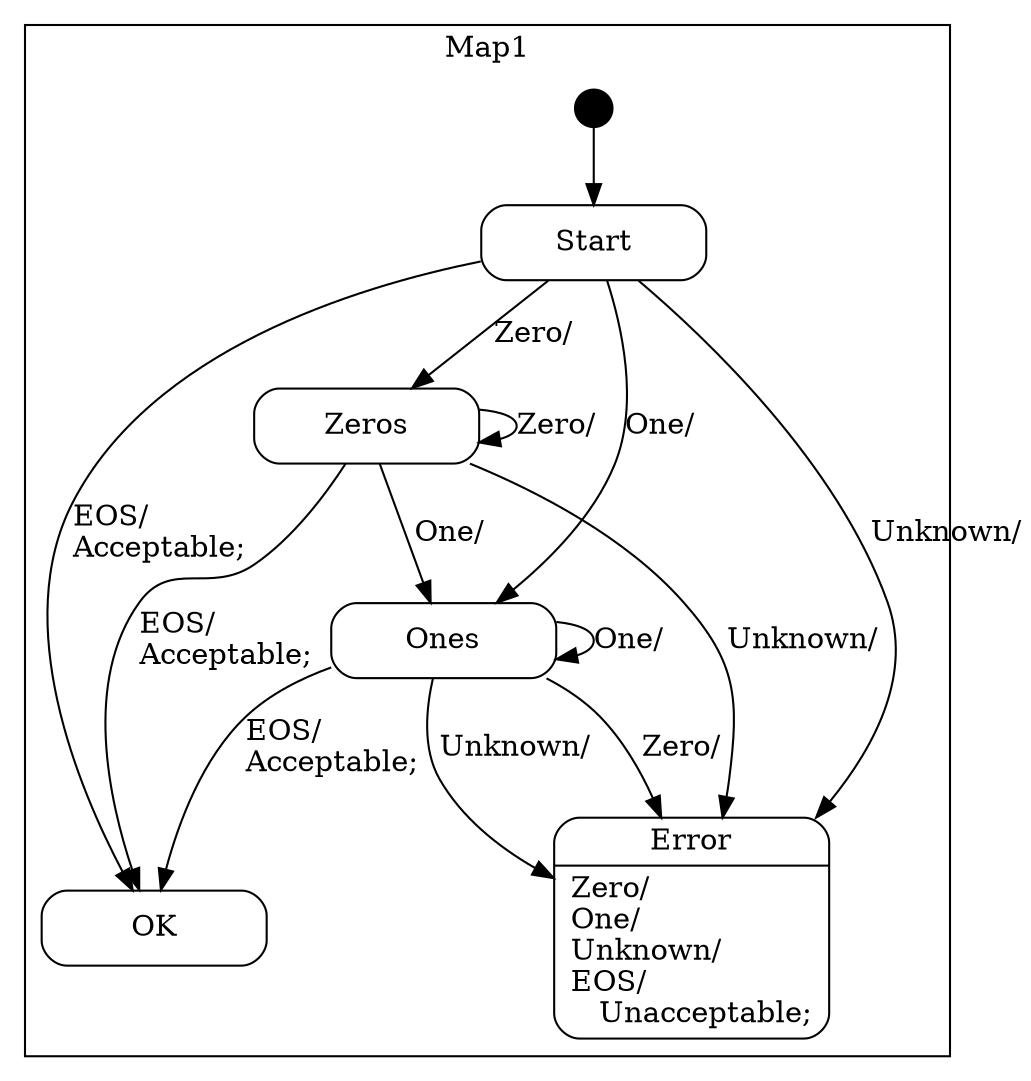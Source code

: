 digraph AppClass {

    node
        [shape=Mrecord width=1.5];

    subgraph cluster_Map1 {

        label="Map1";

        //
        // States (Nodes)
        //

        "Map1::Start"
            [label="{Start}"];

        "Map1::Zeros"
            [label="{Zeros}"];

        "Map1::Ones"
            [label="{Ones}"];

        "Map1::OK"
            [label="{OK}"];

        "Map1::Error"
            [label="{Error|Zero/\lOne/\lUnknown/\lEOS/\l&nbsp;&nbsp;&nbsp;Unacceptable;\l}"];

        "%start"
            [label="" shape=circle style=filled fillcolor=black width=0.25];

    }

    //
    // Transitions (Edges)
    //

    "Map1::Start" -> "Map1::Zeros"
        [label="Zero/\l"];

    "Map1::Start" -> "Map1::Ones"
        [label="One/\l"];

    "Map1::Start" -> "Map1::Error"
        [label="Unknown/\l"];

    "Map1::Start" -> "Map1::OK"
        [label="EOS/\lAcceptable;\l"];

    "Map1::Zeros" -> "Map1::Zeros"
        [label="Zero/\l"];

    "Map1::Zeros" -> "Map1::Ones"
        [label="One/\l"];

    "Map1::Zeros" -> "Map1::Error"
        [label="Unknown/\l"];

    "Map1::Zeros" -> "Map1::OK"
        [label="EOS/\lAcceptable;\l"];

    "Map1::Ones" -> "Map1::Error"
        [label="Zero/\l"];

    "Map1::Ones" -> "Map1::Ones"
        [label="One/\l"];

    "Map1::Ones" -> "Map1::Error"
        [label="Unknown/\l"];

    "Map1::Ones" -> "Map1::OK"
        [label="EOS/\lAcceptable;\l"];

    "%start" -> "Map1::Start"

}
